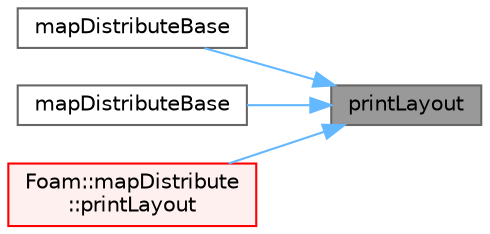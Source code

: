 digraph "printLayout"
{
 // LATEX_PDF_SIZE
  bgcolor="transparent";
  edge [fontname=Helvetica,fontsize=10,labelfontname=Helvetica,labelfontsize=10];
  node [fontname=Helvetica,fontsize=10,shape=box,height=0.2,width=0.4];
  rankdir="RL";
  Node1 [id="Node000001",label="printLayout",height=0.2,width=0.4,color="gray40", fillcolor="grey60", style="filled", fontcolor="black",tooltip=" "];
  Node1 -> Node2 [id="edge1_Node000001_Node000002",dir="back",color="steelblue1",style="solid",tooltip=" "];
  Node2 [id="Node000002",label="mapDistributeBase",height=0.2,width=0.4,color="grey40", fillcolor="white", style="filled",URL="$classFoam_1_1mapDistributeBase.html#a5285bf56eb81f7b0a7a7db0db902443d",tooltip=" "];
  Node1 -> Node3 [id="edge2_Node000001_Node000003",dir="back",color="steelblue1",style="solid",tooltip=" "];
  Node3 [id="Node000003",label="mapDistributeBase",height=0.2,width=0.4,color="grey40", fillcolor="white", style="filled",URL="$classFoam_1_1mapDistributeBase.html#a8e0c43f945d83ac0a2dcab95ffa557a1",tooltip=" "];
  Node1 -> Node4 [id="edge3_Node000001_Node000004",dir="back",color="steelblue1",style="solid",tooltip=" "];
  Node4 [id="Node000004",label="Foam::mapDistribute\l::printLayout",height=0.2,width=0.4,color="red", fillcolor="#FFF0F0", style="filled",URL="$classFoam_1_1mapDistribute.html#a354c270fcad8f00ba2bf069b0f68a729",tooltip=" "];
}

